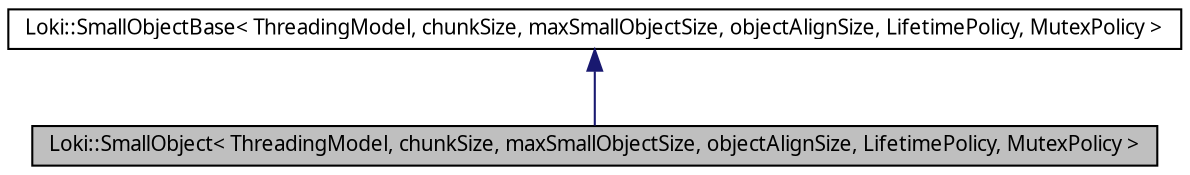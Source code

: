 digraph G
{
  bgcolor="transparent";
  edge [fontname="FreeSans.ttf",fontsize=10,labelfontname="FreeSans.ttf",labelfontsize=10];
  node [fontname="FreeSans.ttf",fontsize=10,shape=record];
  Node1 [label="Loki::SmallObject\< ThreadingModel, chunkSize, maxSmallObjectSize, objectAlignSize, LifetimePolicy, MutexPolicy \>",height=0.2,width=0.4,color="black", fillcolor="grey75", style="filled" fontcolor="black"];
  Node2 -> Node1 [dir=back,color="midnightblue",fontsize=10,style="solid",fontname="FreeSans.ttf"];
  Node2 [label="Loki::SmallObjectBase\< ThreadingModel, chunkSize, maxSmallObjectSize, objectAlignSize, LifetimePolicy, MutexPolicy \>",height=0.2,width=0.4,color="black",URL="$a00526.html"];
}
